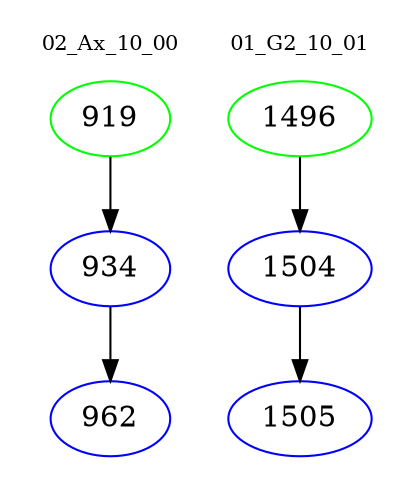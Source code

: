 digraph{
subgraph cluster_0 {
color = white
label = "02_Ax_10_00";
fontsize=10;
T0_919 [label="919", color="green"]
T0_919 -> T0_934 [color="black"]
T0_934 [label="934", color="blue"]
T0_934 -> T0_962 [color="black"]
T0_962 [label="962", color="blue"]
}
subgraph cluster_1 {
color = white
label = "01_G2_10_01";
fontsize=10;
T1_1496 [label="1496", color="green"]
T1_1496 -> T1_1504 [color="black"]
T1_1504 [label="1504", color="blue"]
T1_1504 -> T1_1505 [color="black"]
T1_1505 [label="1505", color="blue"]
}
}

